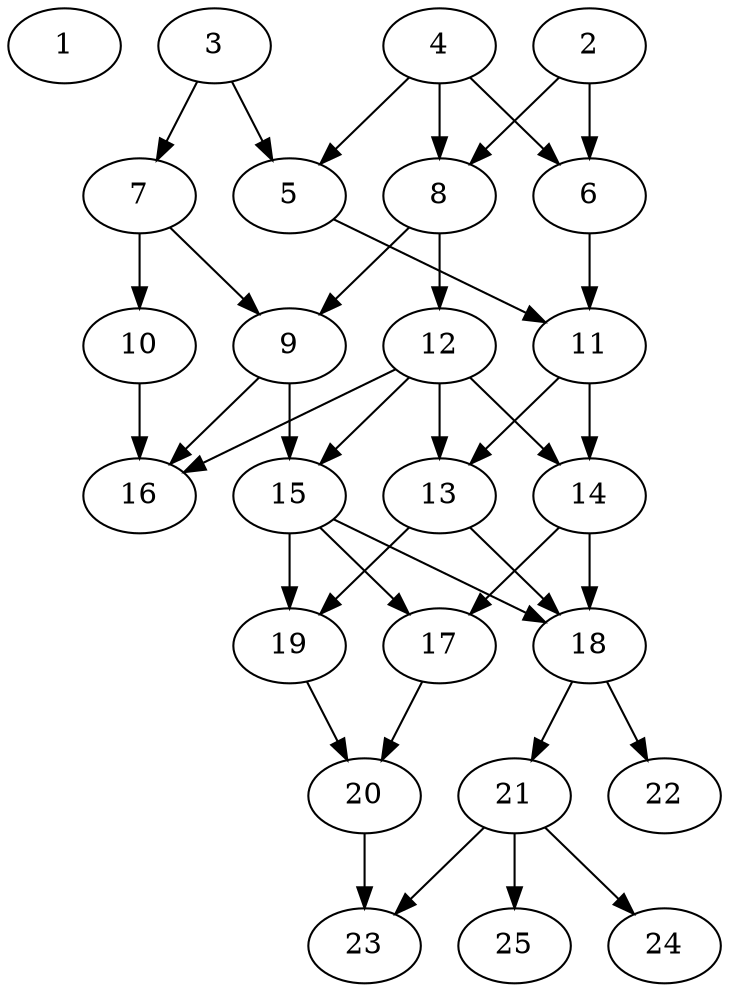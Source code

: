 // DAG automatically generated by daggen at Thu Oct  3 14:00:40 2019
// ./daggen --dot -n 25 --ccr 0.3 --fat 0.5 --regular 0.7 --density 0.6 --mindata 5242880 --maxdata 52428800 
digraph G {
  1 [size="146066773", alpha="0.07", expect_size="43820032"] 
  2 [size="88828587", alpha="0.11", expect_size="26648576"] 
  2 -> 6 [size ="26648576"]
  2 -> 8 [size ="26648576"]
  3 [size="107011413", alpha="0.17", expect_size="32103424"] 
  3 -> 5 [size ="32103424"]
  3 -> 7 [size ="32103424"]
  4 [size="133597867", alpha="0.12", expect_size="40079360"] 
  4 -> 5 [size ="40079360"]
  4 -> 6 [size ="40079360"]
  4 -> 8 [size ="40079360"]
  5 [size="17674240", alpha="0.00", expect_size="5302272"] 
  5 -> 11 [size ="5302272"]
  6 [size="123549013", alpha="0.06", expect_size="37064704"] 
  6 -> 11 [size ="37064704"]
  7 [size="46185813", alpha="0.19", expect_size="13855744"] 
  7 -> 9 [size ="13855744"]
  7 -> 10 [size ="13855744"]
  8 [size="137635840", alpha="0.10", expect_size="41290752"] 
  8 -> 9 [size ="41290752"]
  8 -> 12 [size ="41290752"]
  9 [size="103495680", alpha="0.07", expect_size="31048704"] 
  9 -> 15 [size ="31048704"]
  9 -> 16 [size ="31048704"]
  10 [size="68027733", alpha="0.09", expect_size="20408320"] 
  10 -> 16 [size ="20408320"]
  11 [size="93719893", alpha="0.07", expect_size="28115968"] 
  11 -> 13 [size ="28115968"]
  11 -> 14 [size ="28115968"]
  12 [size="145769813", alpha="0.13", expect_size="43730944"] 
  12 -> 13 [size ="43730944"]
  12 -> 14 [size ="43730944"]
  12 -> 15 [size ="43730944"]
  12 -> 16 [size ="43730944"]
  13 [size="71720960", alpha="0.12", expect_size="21516288"] 
  13 -> 18 [size ="21516288"]
  13 -> 19 [size ="21516288"]
  14 [size="50172587", alpha="0.18", expect_size="15051776"] 
  14 -> 17 [size ="15051776"]
  14 -> 18 [size ="15051776"]
  15 [size="141414400", alpha="0.03", expect_size="42424320"] 
  15 -> 17 [size ="42424320"]
  15 -> 18 [size ="42424320"]
  15 -> 19 [size ="42424320"]
  16 [size="143598933", alpha="0.12", expect_size="43079680"] 
  17 [size="35164160", alpha="0.03", expect_size="10549248"] 
  17 -> 20 [size ="10549248"]
  18 [size="28668587", alpha="0.20", expect_size="8600576"] 
  18 -> 21 [size ="8600576"]
  18 -> 22 [size ="8600576"]
  19 [size="108356267", alpha="0.09", expect_size="32506880"] 
  19 -> 20 [size ="32506880"]
  20 [size="163986773", alpha="0.07", expect_size="49196032"] 
  20 -> 23 [size ="49196032"]
  21 [size="78680747", alpha="0.02", expect_size="23604224"] 
  21 -> 23 [size ="23604224"]
  21 -> 24 [size ="23604224"]
  21 -> 25 [size ="23604224"]
  22 [size="136867840", alpha="0.05", expect_size="41060352"] 
  23 [size="81312427", alpha="0.01", expect_size="24393728"] 
  24 [size="21695147", alpha="0.11", expect_size="6508544"] 
  25 [size="166239573", alpha="0.01", expect_size="49871872"] 
}
